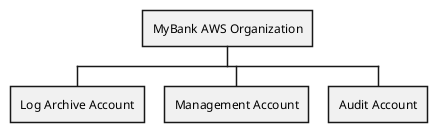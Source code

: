 @startwbs
* MyBank AWS Organization
** Log Archive Account
** Management Account
** Audit Account

@endwbs


